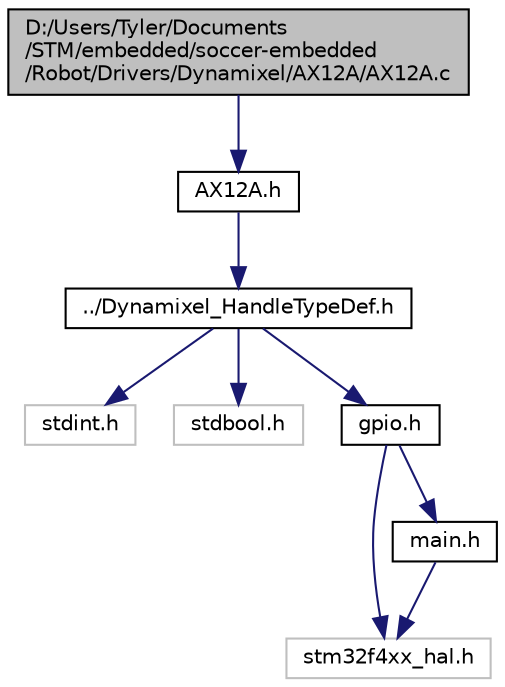 digraph "D:/Users/Tyler/Documents/STM/embedded/soccer-embedded/Robot/Drivers/Dynamixel/AX12A/AX12A.c"
{
  edge [fontname="Helvetica",fontsize="10",labelfontname="Helvetica",labelfontsize="10"];
  node [fontname="Helvetica",fontsize="10",shape=record];
  Node0 [label="D:/Users/Tyler/Documents\l/STM/embedded/soccer-embedded\l/Robot/Drivers/Dynamixel/AX12A/AX12A.c",height=0.2,width=0.4,color="black", fillcolor="grey75", style="filled", fontcolor="black"];
  Node0 -> Node1 [color="midnightblue",fontsize="10",style="solid",fontname="Helvetica"];
  Node1 [label="AX12A.h",height=0.2,width=0.4,color="black", fillcolor="white", style="filled",URL="$_a_x12_a_8h.html",tooltip="This file provides interfaces for AX12A-specific functions. "];
  Node1 -> Node2 [color="midnightblue",fontsize="10",style="solid",fontname="Helvetica"];
  Node2 [label="../Dynamixel_HandleTypeDef.h",height=0.2,width=0.4,color="black", fillcolor="white", style="filled",URL="$_dynamixel___handle_type_def_8h.html",tooltip="This file defines the data structure used by all Dynamixel actuators, as well as user-defined types i..."];
  Node2 -> Node3 [color="midnightblue",fontsize="10",style="solid",fontname="Helvetica"];
  Node3 [label="stdint.h",height=0.2,width=0.4,color="grey75", fillcolor="white", style="filled"];
  Node2 -> Node4 [color="midnightblue",fontsize="10",style="solid",fontname="Helvetica"];
  Node4 [label="stdbool.h",height=0.2,width=0.4,color="grey75", fillcolor="white", style="filled"];
  Node2 -> Node5 [color="midnightblue",fontsize="10",style="solid",fontname="Helvetica"];
  Node5 [label="gpio.h",height=0.2,width=0.4,color="black", fillcolor="white", style="filled",URL="$gpio_8h_source.html"];
  Node5 -> Node6 [color="midnightblue",fontsize="10",style="solid",fontname="Helvetica"];
  Node6 [label="stm32f4xx_hal.h",height=0.2,width=0.4,color="grey75", fillcolor="white", style="filled"];
  Node5 -> Node7 [color="midnightblue",fontsize="10",style="solid",fontname="Helvetica"];
  Node7 [label="main.h",height=0.2,width=0.4,color="black", fillcolor="white", style="filled",URL="$main_8h.html",tooltip=": Header for main.c file. This file contains the common defines of the application. "];
  Node7 -> Node6 [color="midnightblue",fontsize="10",style="solid",fontname="Helvetica"];
}
